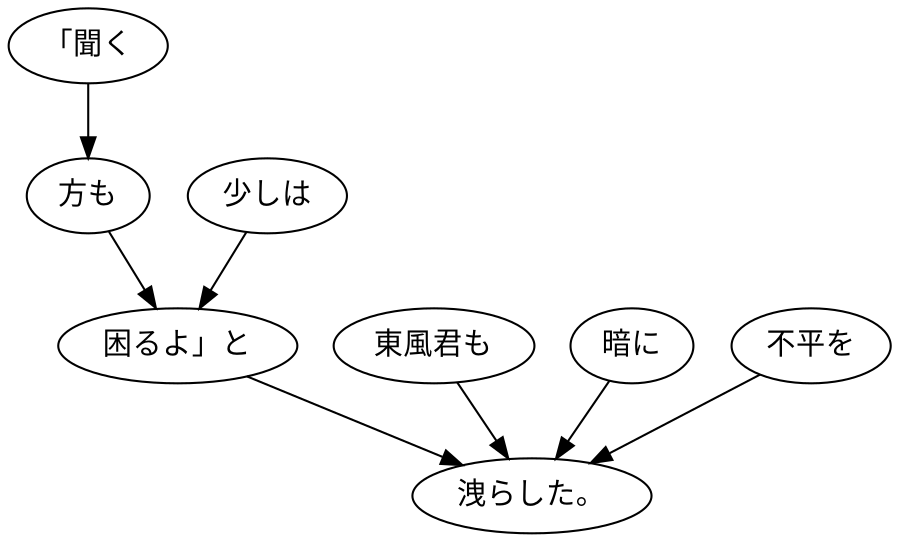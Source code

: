 digraph graph7974 {
	node0 [label="「聞く"];
	node1 [label="方も"];
	node2 [label="少しは"];
	node3 [label="困るよ」と"];
	node4 [label="東風君も"];
	node5 [label="暗に"];
	node6 [label="不平を"];
	node7 [label="洩らした。"];
	node0 -> node1;
	node1 -> node3;
	node2 -> node3;
	node3 -> node7;
	node4 -> node7;
	node5 -> node7;
	node6 -> node7;
}
